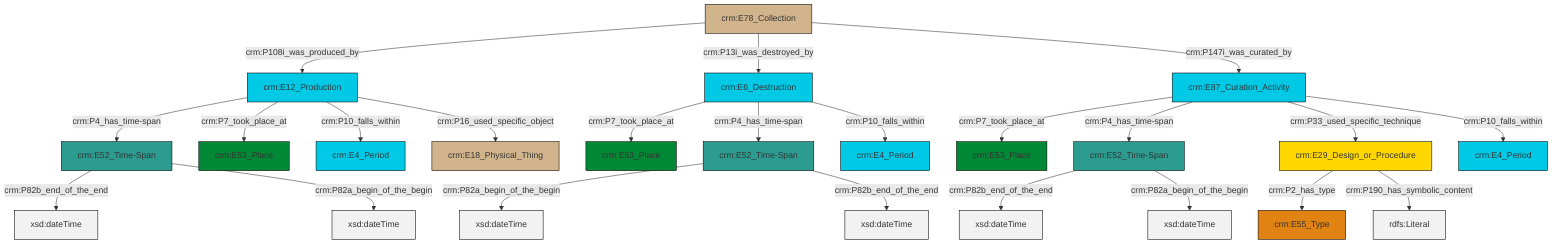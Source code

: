 graph TD
classDef Literal fill:#f2f2f2,stroke:#000000;
classDef CRM_Entity fill:#FFFFFF,stroke:#000000;
classDef Temporal_Entity fill:#00C9E6, stroke:#000000;
classDef Type fill:#E18312, stroke:#000000;
classDef Time-Span fill:#2C9C91, stroke:#000000;
classDef Appellation fill:#FFEB7F, stroke:#000000;
classDef Place fill:#008836, stroke:#000000;
classDef Persistent_Item fill:#B266B2, stroke:#000000;
classDef Conceptual_Object fill:#FFD700, stroke:#000000;
classDef Physical_Thing fill:#D2B48C, stroke:#000000;
classDef Actor fill:#f58aad, stroke:#000000;
classDef PC_Classes fill:#4ce600, stroke:#000000;
classDef Multi fill:#cccccc,stroke:#000000;

0["crm:E12_Production"]:::Temporal_Entity -->|crm:P4_has_time-span| 1["crm:E52_Time-Span"]:::Time-Span
2["crm:E78_Collection"]:::Physical_Thing -->|crm:P108i_was_produced_by| 0["crm:E12_Production"]:::Temporal_Entity
0["crm:E12_Production"]:::Temporal_Entity -->|crm:P7_took_place_at| 3["crm:E53_Place"]:::Place
5["crm:E52_Time-Span"]:::Time-Span -->|crm:P82a_begin_of_the_begin| 7[xsd:dateTime]:::Literal
1["crm:E52_Time-Span"]:::Time-Span -->|crm:P82b_end_of_the_end| 16[xsd:dateTime]:::Literal
19["crm:E87_Curation_Activity"]:::Temporal_Entity -->|crm:P7_took_place_at| 20["crm:E53_Place"]:::Place
21["crm:E6_Destruction"]:::Temporal_Entity -->|crm:P7_took_place_at| 14["crm:E53_Place"]:::Place
2["crm:E78_Collection"]:::Physical_Thing -->|crm:P13i_was_destroyed_by| 21["crm:E6_Destruction"]:::Temporal_Entity
0["crm:E12_Production"]:::Temporal_Entity -->|crm:P10_falls_within| 22["crm:E4_Period"]:::Temporal_Entity
23["crm:E52_Time-Span"]:::Time-Span -->|crm:P82b_end_of_the_end| 24[xsd:dateTime]:::Literal
23["crm:E52_Time-Span"]:::Time-Span -->|crm:P82a_begin_of_the_begin| 25[xsd:dateTime]:::Literal
19["crm:E87_Curation_Activity"]:::Temporal_Entity -->|crm:P4_has_time-span| 23["crm:E52_Time-Span"]:::Time-Span
2["crm:E78_Collection"]:::Physical_Thing -->|crm:P147i_was_curated_by| 19["crm:E87_Curation_Activity"]:::Temporal_Entity
1["crm:E52_Time-Span"]:::Time-Span -->|crm:P82a_begin_of_the_begin| 27[xsd:dateTime]:::Literal
0["crm:E12_Production"]:::Temporal_Entity -->|crm:P16_used_specific_object| 10["crm:E18_Physical_Thing"]:::Physical_Thing
21["crm:E6_Destruction"]:::Temporal_Entity -->|crm:P4_has_time-span| 5["crm:E52_Time-Span"]:::Time-Span
21["crm:E6_Destruction"]:::Temporal_Entity -->|crm:P10_falls_within| 29["crm:E4_Period"]:::Temporal_Entity
5["crm:E52_Time-Span"]:::Time-Span -->|crm:P82b_end_of_the_end| 36[xsd:dateTime]:::Literal
19["crm:E87_Curation_Activity"]:::Temporal_Entity -->|crm:P33_used_specific_technique| 12["crm:E29_Design_or_Procedure"]:::Conceptual_Object
12["crm:E29_Design_or_Procedure"]:::Conceptual_Object -->|crm:P2_has_type| 17["crm:E55_Type"]:::Type
12["crm:E29_Design_or_Procedure"]:::Conceptual_Object -->|crm:P190_has_symbolic_content| 37[rdfs:Literal]:::Literal
19["crm:E87_Curation_Activity"]:::Temporal_Entity -->|crm:P10_falls_within| 8["crm:E4_Period"]:::Temporal_Entity